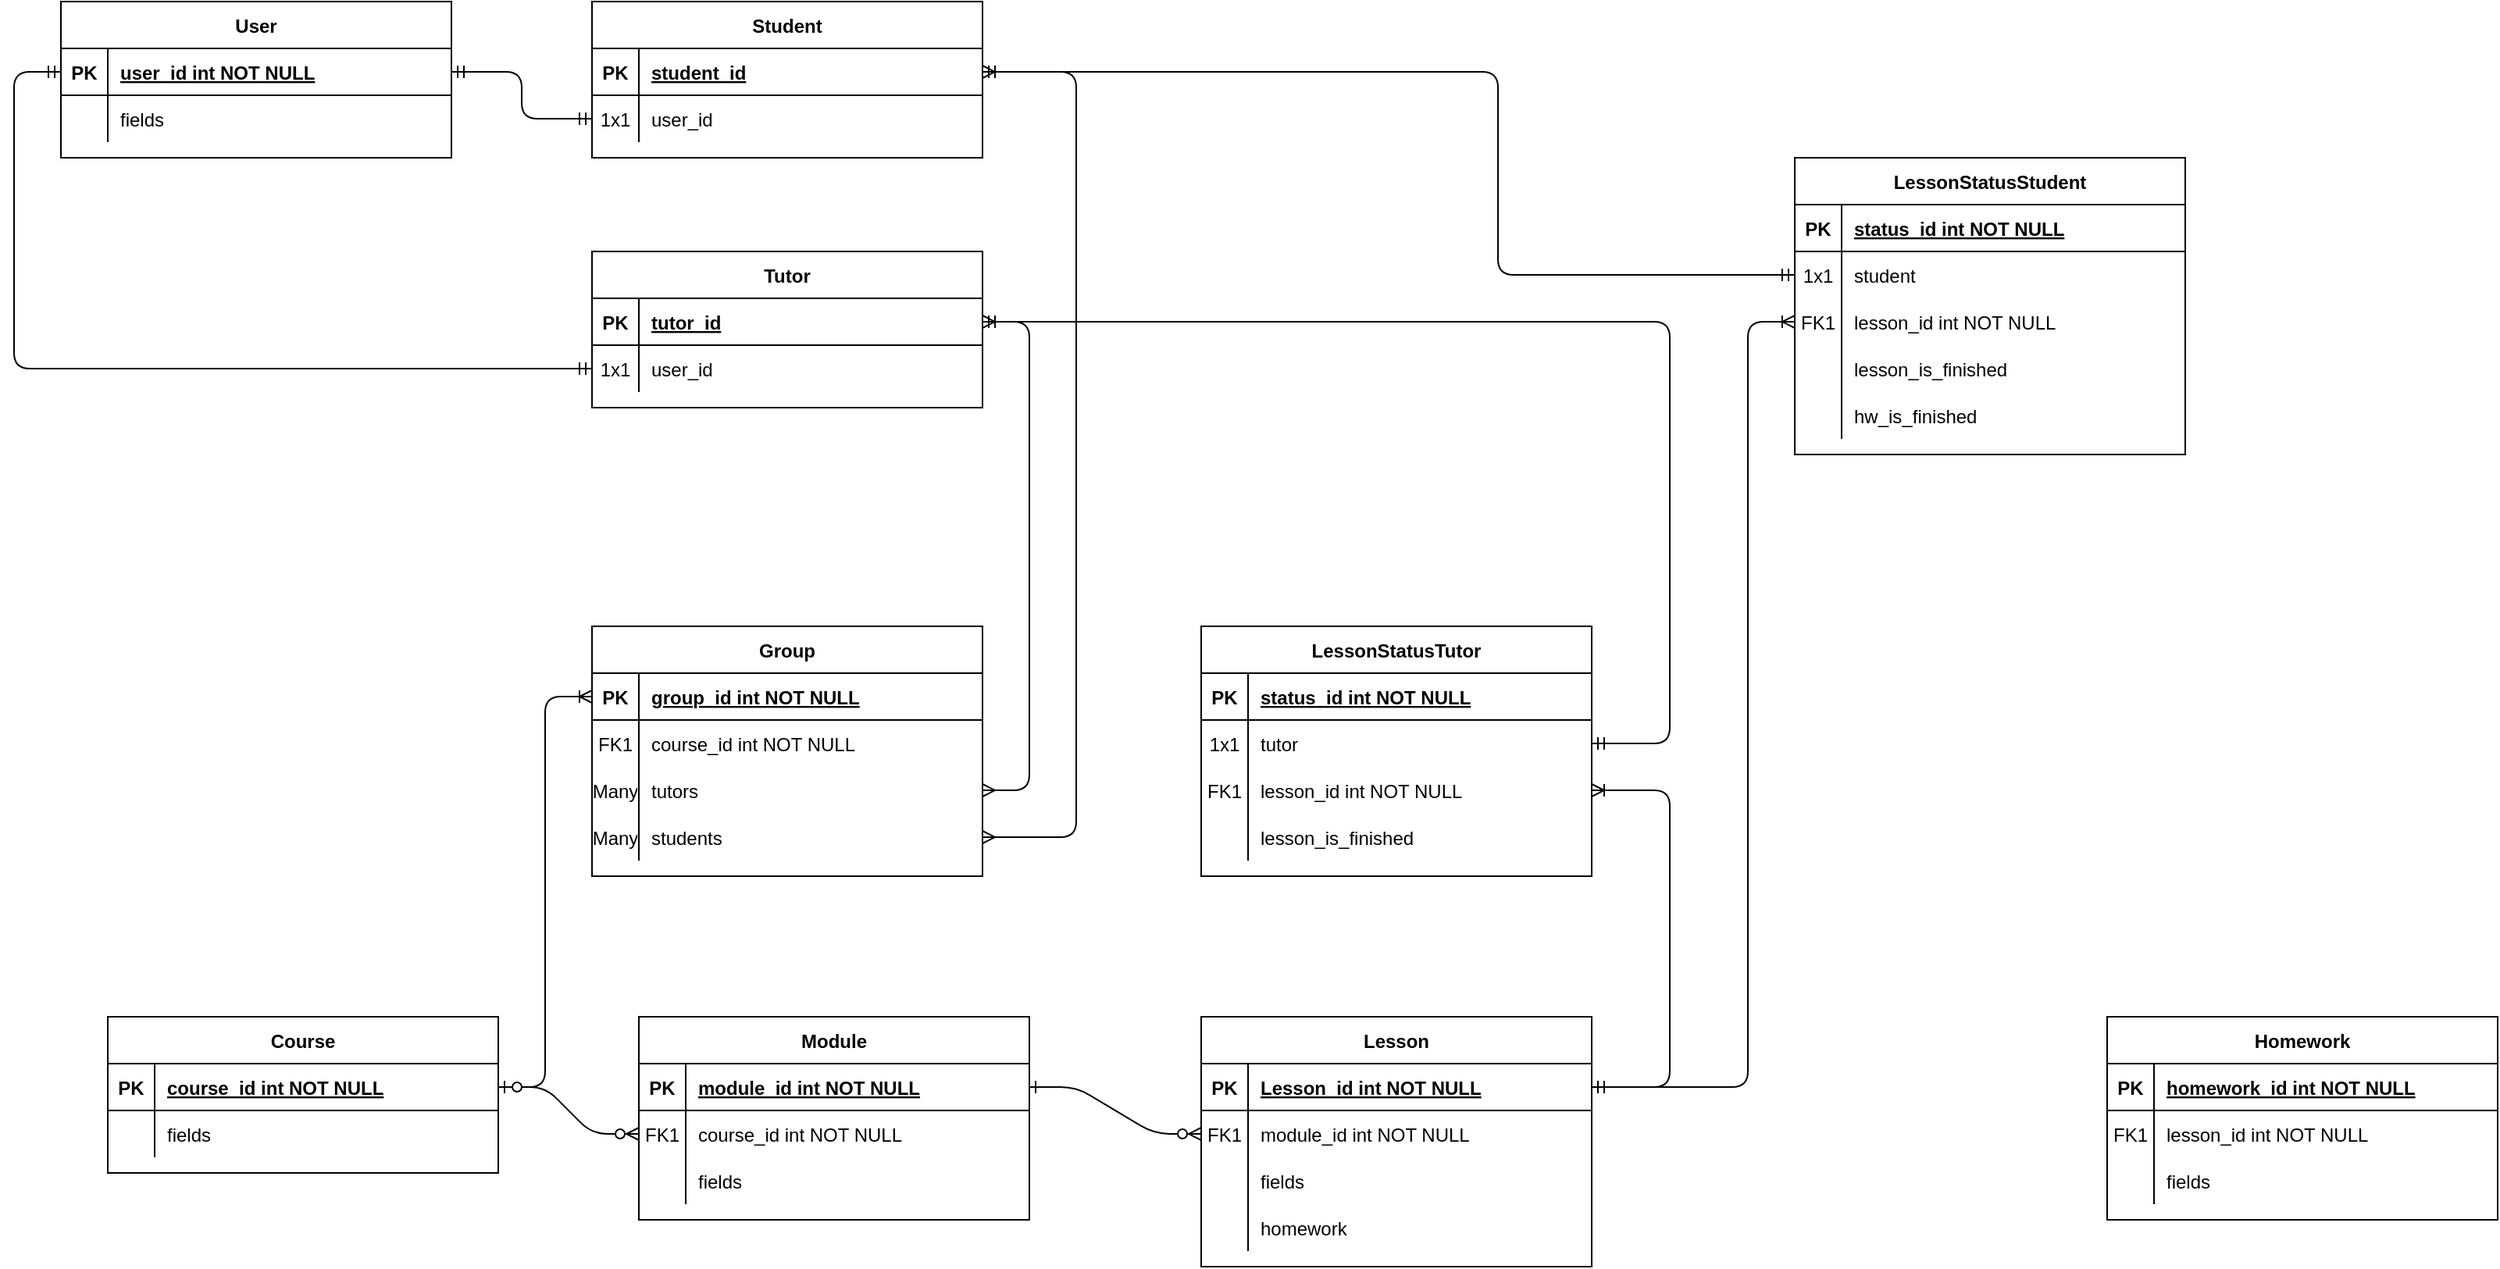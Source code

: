 <mxfile version="14.2.7" type="github">
  <diagram id="R2lEEEUBdFMjLlhIrx00" name="Page-1">
    <mxGraphModel dx="3168" dy="2456" grid="1" gridSize="10" guides="1" tooltips="1" connect="1" arrows="1" fold="1" page="1" pageScale="1" pageWidth="1169" pageHeight="1654" math="0" shadow="0" extFonts="Permanent Marker^https://fonts.googleapis.com/css?family=Permanent+Marker">
      <root>
        <mxCell id="0" />
        <mxCell id="1" parent="0" />
        <mxCell id="C-vyLk0tnHw3VtMMgP7b-1" value="" style="edgeStyle=entityRelationEdgeStyle;endArrow=ERzeroToMany;startArrow=ERone;endFill=1;startFill=0;" parent="1" source="C-vyLk0tnHw3VtMMgP7b-24" target="C-vyLk0tnHw3VtMMgP7b-6" edge="1">
          <mxGeometry width="100" height="100" relative="1" as="geometry">
            <mxPoint x="30" y="720" as="sourcePoint" />
            <mxPoint x="130" y="620" as="targetPoint" />
          </mxGeometry>
        </mxCell>
        <mxCell id="C-vyLk0tnHw3VtMMgP7b-12" value="" style="edgeStyle=entityRelationEdgeStyle;endArrow=ERzeroToMany;startArrow=ERone;endFill=1;startFill=0;" parent="1" source="C-vyLk0tnHw3VtMMgP7b-3" target="C-vyLk0tnHw3VtMMgP7b-17" edge="1">
          <mxGeometry width="100" height="100" relative="1" as="geometry">
            <mxPoint x="90" y="180" as="sourcePoint" />
            <mxPoint x="150" y="205" as="targetPoint" />
          </mxGeometry>
        </mxCell>
        <mxCell id="C-vyLk0tnHw3VtMMgP7b-2" value="Module" style="shape=table;startSize=30;container=1;collapsible=1;childLayout=tableLayout;fixedRows=1;rowLines=0;fontStyle=1;align=center;resizeLast=1;" parent="1" vertex="1">
          <mxGeometry x="-200" y="60" width="250" height="130" as="geometry" />
        </mxCell>
        <mxCell id="C-vyLk0tnHw3VtMMgP7b-3" value="" style="shape=partialRectangle;collapsible=0;dropTarget=0;pointerEvents=0;fillColor=none;points=[[0,0.5],[1,0.5]];portConstraint=eastwest;top=0;left=0;right=0;bottom=1;" parent="C-vyLk0tnHw3VtMMgP7b-2" vertex="1">
          <mxGeometry y="30" width="250" height="30" as="geometry" />
        </mxCell>
        <mxCell id="C-vyLk0tnHw3VtMMgP7b-4" value="PK" style="shape=partialRectangle;overflow=hidden;connectable=0;fillColor=none;top=0;left=0;bottom=0;right=0;fontStyle=1;" parent="C-vyLk0tnHw3VtMMgP7b-3" vertex="1">
          <mxGeometry width="30" height="30" as="geometry" />
        </mxCell>
        <mxCell id="C-vyLk0tnHw3VtMMgP7b-5" value="module_id int NOT NULL " style="shape=partialRectangle;overflow=hidden;connectable=0;fillColor=none;top=0;left=0;bottom=0;right=0;align=left;spacingLeft=6;fontStyle=5;" parent="C-vyLk0tnHw3VtMMgP7b-3" vertex="1">
          <mxGeometry x="30" width="220" height="30" as="geometry" />
        </mxCell>
        <mxCell id="C-vyLk0tnHw3VtMMgP7b-6" value="" style="shape=partialRectangle;collapsible=0;dropTarget=0;pointerEvents=0;fillColor=none;points=[[0,0.5],[1,0.5]];portConstraint=eastwest;top=0;left=0;right=0;bottom=0;" parent="C-vyLk0tnHw3VtMMgP7b-2" vertex="1">
          <mxGeometry y="60" width="250" height="30" as="geometry" />
        </mxCell>
        <mxCell id="C-vyLk0tnHw3VtMMgP7b-7" value="FK1" style="shape=partialRectangle;overflow=hidden;connectable=0;fillColor=none;top=0;left=0;bottom=0;right=0;" parent="C-vyLk0tnHw3VtMMgP7b-6" vertex="1">
          <mxGeometry width="30" height="30" as="geometry" />
        </mxCell>
        <mxCell id="C-vyLk0tnHw3VtMMgP7b-8" value="course_id int NOT NULL" style="shape=partialRectangle;overflow=hidden;connectable=0;fillColor=none;top=0;left=0;bottom=0;right=0;align=left;spacingLeft=6;" parent="C-vyLk0tnHw3VtMMgP7b-6" vertex="1">
          <mxGeometry x="30" width="220" height="30" as="geometry" />
        </mxCell>
        <mxCell id="C-vyLk0tnHw3VtMMgP7b-9" value="" style="shape=partialRectangle;collapsible=0;dropTarget=0;pointerEvents=0;fillColor=none;points=[[0,0.5],[1,0.5]];portConstraint=eastwest;top=0;left=0;right=0;bottom=0;" parent="C-vyLk0tnHw3VtMMgP7b-2" vertex="1">
          <mxGeometry y="90" width="250" height="30" as="geometry" />
        </mxCell>
        <mxCell id="C-vyLk0tnHw3VtMMgP7b-10" value="" style="shape=partialRectangle;overflow=hidden;connectable=0;fillColor=none;top=0;left=0;bottom=0;right=0;" parent="C-vyLk0tnHw3VtMMgP7b-9" vertex="1">
          <mxGeometry width="30" height="30" as="geometry" />
        </mxCell>
        <mxCell id="C-vyLk0tnHw3VtMMgP7b-11" value="fields" style="shape=partialRectangle;overflow=hidden;connectable=0;fillColor=none;top=0;left=0;bottom=0;right=0;align=left;spacingLeft=6;" parent="C-vyLk0tnHw3VtMMgP7b-9" vertex="1">
          <mxGeometry x="30" width="220" height="30" as="geometry" />
        </mxCell>
        <mxCell id="C-vyLk0tnHw3VtMMgP7b-13" value="Lesson" style="shape=table;startSize=30;container=1;collapsible=1;childLayout=tableLayout;fixedRows=1;rowLines=0;fontStyle=1;align=center;resizeLast=1;" parent="1" vertex="1">
          <mxGeometry x="160" y="60" width="250" height="160" as="geometry" />
        </mxCell>
        <mxCell id="C-vyLk0tnHw3VtMMgP7b-14" value="" style="shape=partialRectangle;collapsible=0;dropTarget=0;pointerEvents=0;fillColor=none;points=[[0,0.5],[1,0.5]];portConstraint=eastwest;top=0;left=0;right=0;bottom=1;" parent="C-vyLk0tnHw3VtMMgP7b-13" vertex="1">
          <mxGeometry y="30" width="250" height="30" as="geometry" />
        </mxCell>
        <mxCell id="C-vyLk0tnHw3VtMMgP7b-15" value="PK" style="shape=partialRectangle;overflow=hidden;connectable=0;fillColor=none;top=0;left=0;bottom=0;right=0;fontStyle=1;" parent="C-vyLk0tnHw3VtMMgP7b-14" vertex="1">
          <mxGeometry width="30" height="30" as="geometry" />
        </mxCell>
        <mxCell id="C-vyLk0tnHw3VtMMgP7b-16" value="Lesson_id int NOT NULL " style="shape=partialRectangle;overflow=hidden;connectable=0;fillColor=none;top=0;left=0;bottom=0;right=0;align=left;spacingLeft=6;fontStyle=5;" parent="C-vyLk0tnHw3VtMMgP7b-14" vertex="1">
          <mxGeometry x="30" width="220" height="30" as="geometry" />
        </mxCell>
        <mxCell id="C-vyLk0tnHw3VtMMgP7b-17" value="" style="shape=partialRectangle;collapsible=0;dropTarget=0;pointerEvents=0;fillColor=none;points=[[0,0.5],[1,0.5]];portConstraint=eastwest;top=0;left=0;right=0;bottom=0;" parent="C-vyLk0tnHw3VtMMgP7b-13" vertex="1">
          <mxGeometry y="60" width="250" height="30" as="geometry" />
        </mxCell>
        <mxCell id="C-vyLk0tnHw3VtMMgP7b-18" value="FK1" style="shape=partialRectangle;overflow=hidden;connectable=0;fillColor=none;top=0;left=0;bottom=0;right=0;" parent="C-vyLk0tnHw3VtMMgP7b-17" vertex="1">
          <mxGeometry width="30" height="30" as="geometry" />
        </mxCell>
        <mxCell id="C-vyLk0tnHw3VtMMgP7b-19" value="module_id int NOT NULL" style="shape=partialRectangle;overflow=hidden;connectable=0;fillColor=none;top=0;left=0;bottom=0;right=0;align=left;spacingLeft=6;" parent="C-vyLk0tnHw3VtMMgP7b-17" vertex="1">
          <mxGeometry x="30" width="220" height="30" as="geometry" />
        </mxCell>
        <mxCell id="C-vyLk0tnHw3VtMMgP7b-20" value="" style="shape=partialRectangle;collapsible=0;dropTarget=0;pointerEvents=0;fillColor=none;points=[[0,0.5],[1,0.5]];portConstraint=eastwest;top=0;left=0;right=0;bottom=0;" parent="C-vyLk0tnHw3VtMMgP7b-13" vertex="1">
          <mxGeometry y="90" width="250" height="30" as="geometry" />
        </mxCell>
        <mxCell id="C-vyLk0tnHw3VtMMgP7b-21" value="" style="shape=partialRectangle;overflow=hidden;connectable=0;fillColor=none;top=0;left=0;bottom=0;right=0;" parent="C-vyLk0tnHw3VtMMgP7b-20" vertex="1">
          <mxGeometry width="30" height="30" as="geometry" />
        </mxCell>
        <mxCell id="C-vyLk0tnHw3VtMMgP7b-22" value="fields" style="shape=partialRectangle;overflow=hidden;connectable=0;fillColor=none;top=0;left=0;bottom=0;right=0;align=left;spacingLeft=6;" parent="C-vyLk0tnHw3VtMMgP7b-20" vertex="1">
          <mxGeometry x="30" width="220" height="30" as="geometry" />
        </mxCell>
        <mxCell id="Qfp_VLlOgLNTq34kaFwz-97" value="" style="shape=partialRectangle;collapsible=0;dropTarget=0;pointerEvents=0;fillColor=none;points=[[0,0.5],[1,0.5]];portConstraint=eastwest;top=0;left=0;right=0;bottom=0;" vertex="1" parent="C-vyLk0tnHw3VtMMgP7b-13">
          <mxGeometry y="120" width="250" height="30" as="geometry" />
        </mxCell>
        <mxCell id="Qfp_VLlOgLNTq34kaFwz-98" value="" style="shape=partialRectangle;overflow=hidden;connectable=0;fillColor=none;top=0;left=0;bottom=0;right=0;" vertex="1" parent="Qfp_VLlOgLNTq34kaFwz-97">
          <mxGeometry width="30" height="30" as="geometry" />
        </mxCell>
        <mxCell id="Qfp_VLlOgLNTq34kaFwz-99" value="homework" style="shape=partialRectangle;overflow=hidden;connectable=0;fillColor=none;top=0;left=0;bottom=0;right=0;align=left;spacingLeft=6;" vertex="1" parent="Qfp_VLlOgLNTq34kaFwz-97">
          <mxGeometry x="30" width="220" height="30" as="geometry" />
        </mxCell>
        <mxCell id="C-vyLk0tnHw3VtMMgP7b-23" value="Course" style="shape=table;startSize=30;container=1;collapsible=1;childLayout=tableLayout;fixedRows=1;rowLines=0;fontStyle=1;align=center;resizeLast=1;" parent="1" vertex="1">
          <mxGeometry x="-540" y="60" width="250" height="100" as="geometry" />
        </mxCell>
        <mxCell id="C-vyLk0tnHw3VtMMgP7b-24" value="" style="shape=partialRectangle;collapsible=0;dropTarget=0;pointerEvents=0;fillColor=none;points=[[0,0.5],[1,0.5]];portConstraint=eastwest;top=0;left=0;right=0;bottom=1;" parent="C-vyLk0tnHw3VtMMgP7b-23" vertex="1">
          <mxGeometry y="30" width="250" height="30" as="geometry" />
        </mxCell>
        <mxCell id="C-vyLk0tnHw3VtMMgP7b-25" value="PK" style="shape=partialRectangle;overflow=hidden;connectable=0;fillColor=none;top=0;left=0;bottom=0;right=0;fontStyle=1;" parent="C-vyLk0tnHw3VtMMgP7b-24" vertex="1">
          <mxGeometry width="30" height="30" as="geometry" />
        </mxCell>
        <mxCell id="C-vyLk0tnHw3VtMMgP7b-26" value="course_id int NOT NULL " style="shape=partialRectangle;overflow=hidden;connectable=0;fillColor=none;top=0;left=0;bottom=0;right=0;align=left;spacingLeft=6;fontStyle=5;" parent="C-vyLk0tnHw3VtMMgP7b-24" vertex="1">
          <mxGeometry x="30" width="220" height="30" as="geometry" />
        </mxCell>
        <mxCell id="C-vyLk0tnHw3VtMMgP7b-27" value="" style="shape=partialRectangle;collapsible=0;dropTarget=0;pointerEvents=0;fillColor=none;points=[[0,0.5],[1,0.5]];portConstraint=eastwest;top=0;left=0;right=0;bottom=0;" parent="C-vyLk0tnHw3VtMMgP7b-23" vertex="1">
          <mxGeometry y="60" width="250" height="30" as="geometry" />
        </mxCell>
        <mxCell id="C-vyLk0tnHw3VtMMgP7b-28" value="" style="shape=partialRectangle;overflow=hidden;connectable=0;fillColor=none;top=0;left=0;bottom=0;right=0;" parent="C-vyLk0tnHw3VtMMgP7b-27" vertex="1">
          <mxGeometry width="30" height="30" as="geometry" />
        </mxCell>
        <mxCell id="C-vyLk0tnHw3VtMMgP7b-29" value="fields" style="shape=partialRectangle;overflow=hidden;connectable=0;fillColor=none;top=0;left=0;bottom=0;right=0;align=left;spacingLeft=6;" parent="C-vyLk0tnHw3VtMMgP7b-27" vertex="1">
          <mxGeometry x="30" width="220" height="30" as="geometry" />
        </mxCell>
        <mxCell id="Qfp_VLlOgLNTq34kaFwz-4" value="User" style="shape=table;startSize=30;container=1;collapsible=1;childLayout=tableLayout;fixedRows=1;rowLines=0;fontStyle=1;align=center;resizeLast=1;" vertex="1" parent="1">
          <mxGeometry x="-570" y="-590" width="250" height="100" as="geometry" />
        </mxCell>
        <mxCell id="Qfp_VLlOgLNTq34kaFwz-5" value="" style="shape=partialRectangle;collapsible=0;dropTarget=0;pointerEvents=0;fillColor=none;points=[[0,0.5],[1,0.5]];portConstraint=eastwest;top=0;left=0;right=0;bottom=1;" vertex="1" parent="Qfp_VLlOgLNTq34kaFwz-4">
          <mxGeometry y="30" width="250" height="30" as="geometry" />
        </mxCell>
        <mxCell id="Qfp_VLlOgLNTq34kaFwz-6" value="PK" style="shape=partialRectangle;overflow=hidden;connectable=0;fillColor=none;top=0;left=0;bottom=0;right=0;fontStyle=1;" vertex="1" parent="Qfp_VLlOgLNTq34kaFwz-5">
          <mxGeometry width="30" height="30" as="geometry" />
        </mxCell>
        <mxCell id="Qfp_VLlOgLNTq34kaFwz-7" value="user_id int NOT NULL " style="shape=partialRectangle;overflow=hidden;connectable=0;fillColor=none;top=0;left=0;bottom=0;right=0;align=left;spacingLeft=6;fontStyle=5;" vertex="1" parent="Qfp_VLlOgLNTq34kaFwz-5">
          <mxGeometry x="30" width="220" height="30" as="geometry" />
        </mxCell>
        <mxCell id="Qfp_VLlOgLNTq34kaFwz-8" value="" style="shape=partialRectangle;collapsible=0;dropTarget=0;pointerEvents=0;fillColor=none;points=[[0,0.5],[1,0.5]];portConstraint=eastwest;top=0;left=0;right=0;bottom=0;" vertex="1" parent="Qfp_VLlOgLNTq34kaFwz-4">
          <mxGeometry y="60" width="250" height="30" as="geometry" />
        </mxCell>
        <mxCell id="Qfp_VLlOgLNTq34kaFwz-9" value="" style="shape=partialRectangle;overflow=hidden;connectable=0;fillColor=none;top=0;left=0;bottom=0;right=0;" vertex="1" parent="Qfp_VLlOgLNTq34kaFwz-8">
          <mxGeometry width="30" height="30" as="geometry" />
        </mxCell>
        <mxCell id="Qfp_VLlOgLNTq34kaFwz-10" value="fields" style="shape=partialRectangle;overflow=hidden;connectable=0;fillColor=none;top=0;left=0;bottom=0;right=0;align=left;spacingLeft=6;" vertex="1" parent="Qfp_VLlOgLNTq34kaFwz-8">
          <mxGeometry x="30" width="220" height="30" as="geometry" />
        </mxCell>
        <mxCell id="Qfp_VLlOgLNTq34kaFwz-14" value="Student" style="shape=table;startSize=30;container=1;collapsible=1;childLayout=tableLayout;fixedRows=1;rowLines=0;fontStyle=1;align=center;resizeLast=1;" vertex="1" parent="1">
          <mxGeometry x="-230" y="-590" width="250" height="100" as="geometry" />
        </mxCell>
        <mxCell id="Qfp_VLlOgLNTq34kaFwz-15" value="" style="shape=partialRectangle;collapsible=0;dropTarget=0;pointerEvents=0;fillColor=none;top=0;left=0;bottom=1;right=0;points=[[0,0.5],[1,0.5]];portConstraint=eastwest;" vertex="1" parent="Qfp_VLlOgLNTq34kaFwz-14">
          <mxGeometry y="30" width="250" height="30" as="geometry" />
        </mxCell>
        <mxCell id="Qfp_VLlOgLNTq34kaFwz-16" value="PK" style="shape=partialRectangle;connectable=0;fillColor=none;top=0;left=0;bottom=0;right=0;fontStyle=1;overflow=hidden;" vertex="1" parent="Qfp_VLlOgLNTq34kaFwz-15">
          <mxGeometry width="30" height="30" as="geometry" />
        </mxCell>
        <mxCell id="Qfp_VLlOgLNTq34kaFwz-17" value="student_id" style="shape=partialRectangle;connectable=0;fillColor=none;top=0;left=0;bottom=0;right=0;align=left;spacingLeft=6;fontStyle=5;overflow=hidden;" vertex="1" parent="Qfp_VLlOgLNTq34kaFwz-15">
          <mxGeometry x="30" width="220" height="30" as="geometry" />
        </mxCell>
        <mxCell id="Qfp_VLlOgLNTq34kaFwz-18" value="" style="shape=partialRectangle;collapsible=0;dropTarget=0;pointerEvents=0;fillColor=none;top=0;left=0;bottom=0;right=0;points=[[0,0.5],[1,0.5]];portConstraint=eastwest;" vertex="1" parent="Qfp_VLlOgLNTq34kaFwz-14">
          <mxGeometry y="60" width="250" height="30" as="geometry" />
        </mxCell>
        <mxCell id="Qfp_VLlOgLNTq34kaFwz-19" value="1x1" style="shape=partialRectangle;connectable=0;fillColor=none;top=0;left=0;bottom=0;right=0;editable=1;overflow=hidden;" vertex="1" parent="Qfp_VLlOgLNTq34kaFwz-18">
          <mxGeometry width="30" height="30" as="geometry" />
        </mxCell>
        <mxCell id="Qfp_VLlOgLNTq34kaFwz-20" value="user_id" style="shape=partialRectangle;connectable=0;fillColor=none;top=0;left=0;bottom=0;right=0;align=left;spacingLeft=6;overflow=hidden;" vertex="1" parent="Qfp_VLlOgLNTq34kaFwz-18">
          <mxGeometry x="30" width="220" height="30" as="geometry" />
        </mxCell>
        <mxCell id="Qfp_VLlOgLNTq34kaFwz-28" value="" style="edgeStyle=orthogonalEdgeStyle;fontSize=12;html=1;endArrow=ERmandOne;startArrow=ERmandOne;exitX=1;exitY=0.5;exitDx=0;exitDy=0;" edge="1" parent="1" source="Qfp_VLlOgLNTq34kaFwz-5" target="Qfp_VLlOgLNTq34kaFwz-18">
          <mxGeometry width="100" height="100" relative="1" as="geometry">
            <mxPoint x="30" y="-410" as="sourcePoint" />
            <mxPoint x="130" y="-510" as="targetPoint" />
          </mxGeometry>
        </mxCell>
        <mxCell id="Qfp_VLlOgLNTq34kaFwz-29" value="Tutor" style="shape=table;startSize=30;container=1;collapsible=1;childLayout=tableLayout;fixedRows=1;rowLines=0;fontStyle=1;align=center;resizeLast=1;" vertex="1" parent="1">
          <mxGeometry x="-230" y="-430" width="250" height="100" as="geometry" />
        </mxCell>
        <mxCell id="Qfp_VLlOgLNTq34kaFwz-30" value="" style="shape=partialRectangle;collapsible=0;dropTarget=0;pointerEvents=0;fillColor=none;top=0;left=0;bottom=1;right=0;points=[[0,0.5],[1,0.5]];portConstraint=eastwest;" vertex="1" parent="Qfp_VLlOgLNTq34kaFwz-29">
          <mxGeometry y="30" width="250" height="30" as="geometry" />
        </mxCell>
        <mxCell id="Qfp_VLlOgLNTq34kaFwz-31" value="PK" style="shape=partialRectangle;connectable=0;fillColor=none;top=0;left=0;bottom=0;right=0;fontStyle=1;overflow=hidden;" vertex="1" parent="Qfp_VLlOgLNTq34kaFwz-30">
          <mxGeometry width="30" height="30" as="geometry" />
        </mxCell>
        <mxCell id="Qfp_VLlOgLNTq34kaFwz-32" value="tutor_id" style="shape=partialRectangle;connectable=0;fillColor=none;top=0;left=0;bottom=0;right=0;align=left;spacingLeft=6;fontStyle=5;overflow=hidden;" vertex="1" parent="Qfp_VLlOgLNTq34kaFwz-30">
          <mxGeometry x="30" width="220" height="30" as="geometry" />
        </mxCell>
        <mxCell id="Qfp_VLlOgLNTq34kaFwz-33" value="" style="shape=partialRectangle;collapsible=0;dropTarget=0;pointerEvents=0;fillColor=none;top=0;left=0;bottom=0;right=0;points=[[0,0.5],[1,0.5]];portConstraint=eastwest;" vertex="1" parent="Qfp_VLlOgLNTq34kaFwz-29">
          <mxGeometry y="60" width="250" height="30" as="geometry" />
        </mxCell>
        <mxCell id="Qfp_VLlOgLNTq34kaFwz-34" value="1x1" style="shape=partialRectangle;connectable=0;fillColor=none;top=0;left=0;bottom=0;right=0;editable=1;overflow=hidden;" vertex="1" parent="Qfp_VLlOgLNTq34kaFwz-33">
          <mxGeometry width="30" height="30" as="geometry" />
        </mxCell>
        <mxCell id="Qfp_VLlOgLNTq34kaFwz-35" value="user_id" style="shape=partialRectangle;connectable=0;fillColor=none;top=0;left=0;bottom=0;right=0;align=left;spacingLeft=6;overflow=hidden;" vertex="1" parent="Qfp_VLlOgLNTq34kaFwz-33">
          <mxGeometry x="30" width="220" height="30" as="geometry" />
        </mxCell>
        <mxCell id="Qfp_VLlOgLNTq34kaFwz-36" value="" style="edgeStyle=orthogonalEdgeStyle;fontSize=12;html=1;endArrow=ERmandOne;startArrow=ERmandOne;entryX=0;entryY=0.5;entryDx=0;entryDy=0;" edge="1" parent="1" target="Qfp_VLlOgLNTq34kaFwz-33">
          <mxGeometry width="100" height="100" relative="1" as="geometry">
            <mxPoint x="-570" y="-545" as="sourcePoint" />
            <mxPoint x="130" y="-510" as="targetPoint" />
            <Array as="points">
              <mxPoint x="-600" y="-545" />
              <mxPoint x="-600" y="-355" />
            </Array>
          </mxGeometry>
        </mxCell>
        <mxCell id="Qfp_VLlOgLNTq34kaFwz-37" value="Group" style="shape=table;startSize=30;container=1;collapsible=1;childLayout=tableLayout;fixedRows=1;rowLines=0;fontStyle=1;align=center;resizeLast=1;" vertex="1" parent="1">
          <mxGeometry x="-230" y="-190" width="250" height="160" as="geometry" />
        </mxCell>
        <mxCell id="Qfp_VLlOgLNTq34kaFwz-38" value="" style="shape=partialRectangle;collapsible=0;dropTarget=0;pointerEvents=0;fillColor=none;points=[[0,0.5],[1,0.5]];portConstraint=eastwest;top=0;left=0;right=0;bottom=1;" vertex="1" parent="Qfp_VLlOgLNTq34kaFwz-37">
          <mxGeometry y="30" width="250" height="30" as="geometry" />
        </mxCell>
        <mxCell id="Qfp_VLlOgLNTq34kaFwz-39" value="PK" style="shape=partialRectangle;overflow=hidden;connectable=0;fillColor=none;top=0;left=0;bottom=0;right=0;fontStyle=1;" vertex="1" parent="Qfp_VLlOgLNTq34kaFwz-38">
          <mxGeometry width="30" height="30" as="geometry" />
        </mxCell>
        <mxCell id="Qfp_VLlOgLNTq34kaFwz-40" value="group_id int NOT NULL " style="shape=partialRectangle;overflow=hidden;connectable=0;fillColor=none;top=0;left=0;bottom=0;right=0;align=left;spacingLeft=6;fontStyle=5;" vertex="1" parent="Qfp_VLlOgLNTq34kaFwz-38">
          <mxGeometry x="30" width="220" height="30" as="geometry" />
        </mxCell>
        <mxCell id="Qfp_VLlOgLNTq34kaFwz-41" value="" style="shape=partialRectangle;collapsible=0;dropTarget=0;pointerEvents=0;fillColor=none;points=[[0,0.5],[1,0.5]];portConstraint=eastwest;top=0;left=0;right=0;bottom=0;" vertex="1" parent="Qfp_VLlOgLNTq34kaFwz-37">
          <mxGeometry y="60" width="250" height="30" as="geometry" />
        </mxCell>
        <mxCell id="Qfp_VLlOgLNTq34kaFwz-42" value="FK1" style="shape=partialRectangle;overflow=hidden;connectable=0;fillColor=none;top=0;left=0;bottom=0;right=0;" vertex="1" parent="Qfp_VLlOgLNTq34kaFwz-41">
          <mxGeometry width="30" height="30" as="geometry" />
        </mxCell>
        <mxCell id="Qfp_VLlOgLNTq34kaFwz-43" value="course_id int NOT NULL" style="shape=partialRectangle;overflow=hidden;connectable=0;fillColor=none;top=0;left=0;bottom=0;right=0;align=left;spacingLeft=6;" vertex="1" parent="Qfp_VLlOgLNTq34kaFwz-41">
          <mxGeometry x="30" width="220" height="30" as="geometry" />
        </mxCell>
        <mxCell id="Qfp_VLlOgLNTq34kaFwz-44" value="" style="shape=partialRectangle;collapsible=0;dropTarget=0;pointerEvents=0;fillColor=none;points=[[0,0.5],[1,0.5]];portConstraint=eastwest;top=0;left=0;right=0;bottom=0;" vertex="1" parent="Qfp_VLlOgLNTq34kaFwz-37">
          <mxGeometry y="90" width="250" height="30" as="geometry" />
        </mxCell>
        <mxCell id="Qfp_VLlOgLNTq34kaFwz-45" value="Many" style="shape=partialRectangle;overflow=hidden;connectable=0;fillColor=none;top=0;left=0;bottom=0;right=0;" vertex="1" parent="Qfp_VLlOgLNTq34kaFwz-44">
          <mxGeometry width="30" height="30" as="geometry" />
        </mxCell>
        <mxCell id="Qfp_VLlOgLNTq34kaFwz-46" value="tutors" style="shape=partialRectangle;overflow=hidden;connectable=0;fillColor=none;top=0;left=0;bottom=0;right=0;align=left;spacingLeft=6;" vertex="1" parent="Qfp_VLlOgLNTq34kaFwz-44">
          <mxGeometry x="30" width="220" height="30" as="geometry" />
        </mxCell>
        <mxCell id="Qfp_VLlOgLNTq34kaFwz-47" value="" style="shape=partialRectangle;collapsible=0;dropTarget=0;pointerEvents=0;fillColor=none;points=[[0,0.5],[1,0.5]];portConstraint=eastwest;top=0;left=0;right=0;bottom=0;" vertex="1" parent="Qfp_VLlOgLNTq34kaFwz-37">
          <mxGeometry y="120" width="250" height="30" as="geometry" />
        </mxCell>
        <mxCell id="Qfp_VLlOgLNTq34kaFwz-48" value="Many" style="shape=partialRectangle;overflow=hidden;connectable=0;fillColor=none;top=0;left=0;bottom=0;right=0;" vertex="1" parent="Qfp_VLlOgLNTq34kaFwz-47">
          <mxGeometry width="30" height="30" as="geometry" />
        </mxCell>
        <mxCell id="Qfp_VLlOgLNTq34kaFwz-49" value="students" style="shape=partialRectangle;overflow=hidden;connectable=0;fillColor=none;top=0;left=0;bottom=0;right=0;align=left;spacingLeft=6;" vertex="1" parent="Qfp_VLlOgLNTq34kaFwz-47">
          <mxGeometry x="30" width="220" height="30" as="geometry" />
        </mxCell>
        <mxCell id="Qfp_VLlOgLNTq34kaFwz-50" value="" style="edgeStyle=entityRelationEdgeStyle;fontSize=12;html=1;endArrow=ERoneToMany;startArrow=ERzeroToOne;entryX=0;entryY=0.5;entryDx=0;entryDy=0;exitX=1;exitY=0.5;exitDx=0;exitDy=0;" edge="1" parent="1" source="C-vyLk0tnHw3VtMMgP7b-24" target="Qfp_VLlOgLNTq34kaFwz-38">
          <mxGeometry width="100" height="100" relative="1" as="geometry">
            <mxPoint x="600" y="30" as="sourcePoint" />
            <mxPoint x="470" y="260" as="targetPoint" />
          </mxGeometry>
        </mxCell>
        <mxCell id="Qfp_VLlOgLNTq34kaFwz-51" value="" style="edgeStyle=orthogonalEdgeStyle;fontSize=12;html=1;endArrow=ERmany;startArrow=ERmany;exitX=1;exitY=0.5;exitDx=0;exitDy=0;jumpSize=6;sourcePerimeterSpacing=0;rounded=1;" edge="1" parent="1" source="Qfp_VLlOgLNTq34kaFwz-47">
          <mxGeometry width="100" height="100" relative="1" as="geometry">
            <mxPoint x="-30" y="-260" as="sourcePoint" />
            <mxPoint x="20" y="-545" as="targetPoint" />
            <Array as="points">
              <mxPoint x="80" y="-55" />
              <mxPoint x="80" y="-545" />
            </Array>
          </mxGeometry>
        </mxCell>
        <mxCell id="Qfp_VLlOgLNTq34kaFwz-52" value="" style="edgeStyle=entityRelationEdgeStyle;fontSize=12;html=1;endArrow=ERmany;startArrow=ERmany;exitX=1;exitY=0.5;exitDx=0;exitDy=0;entryX=1;entryY=0.5;entryDx=0;entryDy=0;" edge="1" parent="1" source="Qfp_VLlOgLNTq34kaFwz-44" target="Qfp_VLlOgLNTq34kaFwz-30">
          <mxGeometry width="100" height="100" relative="1" as="geometry">
            <mxPoint x="30" y="-75" as="sourcePoint" />
            <mxPoint x="30" y="-535" as="targetPoint" />
          </mxGeometry>
        </mxCell>
        <mxCell id="Qfp_VLlOgLNTq34kaFwz-53" value="Homework" style="shape=table;startSize=30;container=1;collapsible=1;childLayout=tableLayout;fixedRows=1;rowLines=0;fontStyle=1;align=center;resizeLast=1;" vertex="1" parent="1">
          <mxGeometry x="740" y="60" width="250" height="130" as="geometry" />
        </mxCell>
        <mxCell id="Qfp_VLlOgLNTq34kaFwz-54" value="" style="shape=partialRectangle;collapsible=0;dropTarget=0;pointerEvents=0;fillColor=none;points=[[0,0.5],[1,0.5]];portConstraint=eastwest;top=0;left=0;right=0;bottom=1;" vertex="1" parent="Qfp_VLlOgLNTq34kaFwz-53">
          <mxGeometry y="30" width="250" height="30" as="geometry" />
        </mxCell>
        <mxCell id="Qfp_VLlOgLNTq34kaFwz-55" value="PK" style="shape=partialRectangle;overflow=hidden;connectable=0;fillColor=none;top=0;left=0;bottom=0;right=0;fontStyle=1;" vertex="1" parent="Qfp_VLlOgLNTq34kaFwz-54">
          <mxGeometry width="30" height="30" as="geometry" />
        </mxCell>
        <mxCell id="Qfp_VLlOgLNTq34kaFwz-56" value="homework_id int NOT NULL " style="shape=partialRectangle;overflow=hidden;connectable=0;fillColor=none;top=0;left=0;bottom=0;right=0;align=left;spacingLeft=6;fontStyle=5;" vertex="1" parent="Qfp_VLlOgLNTq34kaFwz-54">
          <mxGeometry x="30" width="220" height="30" as="geometry" />
        </mxCell>
        <mxCell id="Qfp_VLlOgLNTq34kaFwz-57" value="" style="shape=partialRectangle;collapsible=0;dropTarget=0;pointerEvents=0;fillColor=none;points=[[0,0.5],[1,0.5]];portConstraint=eastwest;top=0;left=0;right=0;bottom=0;" vertex="1" parent="Qfp_VLlOgLNTq34kaFwz-53">
          <mxGeometry y="60" width="250" height="30" as="geometry" />
        </mxCell>
        <mxCell id="Qfp_VLlOgLNTq34kaFwz-58" value="FK1" style="shape=partialRectangle;overflow=hidden;connectable=0;fillColor=none;top=0;left=0;bottom=0;right=0;" vertex="1" parent="Qfp_VLlOgLNTq34kaFwz-57">
          <mxGeometry width="30" height="30" as="geometry" />
        </mxCell>
        <mxCell id="Qfp_VLlOgLNTq34kaFwz-59" value="lesson_id int NOT NULL" style="shape=partialRectangle;overflow=hidden;connectable=0;fillColor=none;top=0;left=0;bottom=0;right=0;align=left;spacingLeft=6;" vertex="1" parent="Qfp_VLlOgLNTq34kaFwz-57">
          <mxGeometry x="30" width="220" height="30" as="geometry" />
        </mxCell>
        <mxCell id="Qfp_VLlOgLNTq34kaFwz-60" value="" style="shape=partialRectangle;collapsible=0;dropTarget=0;pointerEvents=0;fillColor=none;points=[[0,0.5],[1,0.5]];portConstraint=eastwest;top=0;left=0;right=0;bottom=0;" vertex="1" parent="Qfp_VLlOgLNTq34kaFwz-53">
          <mxGeometry y="90" width="250" height="30" as="geometry" />
        </mxCell>
        <mxCell id="Qfp_VLlOgLNTq34kaFwz-61" value="" style="shape=partialRectangle;overflow=hidden;connectable=0;fillColor=none;top=0;left=0;bottom=0;right=0;" vertex="1" parent="Qfp_VLlOgLNTq34kaFwz-60">
          <mxGeometry width="30" height="30" as="geometry" />
        </mxCell>
        <mxCell id="Qfp_VLlOgLNTq34kaFwz-62" value="fields" style="shape=partialRectangle;overflow=hidden;connectable=0;fillColor=none;top=0;left=0;bottom=0;right=0;align=left;spacingLeft=6;" vertex="1" parent="Qfp_VLlOgLNTq34kaFwz-60">
          <mxGeometry x="30" width="220" height="30" as="geometry" />
        </mxCell>
        <mxCell id="Qfp_VLlOgLNTq34kaFwz-64" value="LessonStatusTutor" style="shape=table;startSize=30;container=1;collapsible=1;childLayout=tableLayout;fixedRows=1;rowLines=0;fontStyle=1;align=center;resizeLast=1;" vertex="1" parent="1">
          <mxGeometry x="160" y="-190" width="250" height="160" as="geometry" />
        </mxCell>
        <mxCell id="Qfp_VLlOgLNTq34kaFwz-65" value="" style="shape=partialRectangle;collapsible=0;dropTarget=0;pointerEvents=0;fillColor=none;points=[[0,0.5],[1,0.5]];portConstraint=eastwest;top=0;left=0;right=0;bottom=1;" vertex="1" parent="Qfp_VLlOgLNTq34kaFwz-64">
          <mxGeometry y="30" width="250" height="30" as="geometry" />
        </mxCell>
        <mxCell id="Qfp_VLlOgLNTq34kaFwz-66" value="PK" style="shape=partialRectangle;overflow=hidden;connectable=0;fillColor=none;top=0;left=0;bottom=0;right=0;fontStyle=1;" vertex="1" parent="Qfp_VLlOgLNTq34kaFwz-65">
          <mxGeometry width="30" height="30" as="geometry" />
        </mxCell>
        <mxCell id="Qfp_VLlOgLNTq34kaFwz-67" value="status_id int NOT NULL " style="shape=partialRectangle;overflow=hidden;connectable=0;fillColor=none;top=0;left=0;bottom=0;right=0;align=left;spacingLeft=6;fontStyle=5;" vertex="1" parent="Qfp_VLlOgLNTq34kaFwz-65">
          <mxGeometry x="30" width="220" height="30" as="geometry" />
        </mxCell>
        <mxCell id="Qfp_VLlOgLNTq34kaFwz-71" value="" style="shape=partialRectangle;collapsible=0;dropTarget=0;pointerEvents=0;fillColor=none;points=[[0,0.5],[1,0.5]];portConstraint=eastwest;top=0;left=0;right=0;bottom=0;" vertex="1" parent="Qfp_VLlOgLNTq34kaFwz-64">
          <mxGeometry y="60" width="250" height="30" as="geometry" />
        </mxCell>
        <mxCell id="Qfp_VLlOgLNTq34kaFwz-72" value="1x1" style="shape=partialRectangle;overflow=hidden;connectable=0;fillColor=none;top=0;left=0;bottom=0;right=0;" vertex="1" parent="Qfp_VLlOgLNTq34kaFwz-71">
          <mxGeometry width="30" height="30" as="geometry" />
        </mxCell>
        <mxCell id="Qfp_VLlOgLNTq34kaFwz-73" value="tutor" style="shape=partialRectangle;overflow=hidden;connectable=0;fillColor=none;top=0;left=0;bottom=0;right=0;align=left;spacingLeft=6;" vertex="1" parent="Qfp_VLlOgLNTq34kaFwz-71">
          <mxGeometry x="30" width="220" height="30" as="geometry" />
        </mxCell>
        <mxCell id="Qfp_VLlOgLNTq34kaFwz-68" value="" style="shape=partialRectangle;collapsible=0;dropTarget=0;pointerEvents=0;fillColor=none;points=[[0,0.5],[1,0.5]];portConstraint=eastwest;top=0;left=0;right=0;bottom=0;" vertex="1" parent="Qfp_VLlOgLNTq34kaFwz-64">
          <mxGeometry y="90" width="250" height="30" as="geometry" />
        </mxCell>
        <mxCell id="Qfp_VLlOgLNTq34kaFwz-69" value="FK1" style="shape=partialRectangle;overflow=hidden;connectable=0;fillColor=none;top=0;left=0;bottom=0;right=0;" vertex="1" parent="Qfp_VLlOgLNTq34kaFwz-68">
          <mxGeometry width="30" height="30" as="geometry" />
        </mxCell>
        <mxCell id="Qfp_VLlOgLNTq34kaFwz-70" value="lesson_id int NOT NULL" style="shape=partialRectangle;overflow=hidden;connectable=0;fillColor=none;top=0;left=0;bottom=0;right=0;align=left;spacingLeft=6;" vertex="1" parent="Qfp_VLlOgLNTq34kaFwz-68">
          <mxGeometry x="30" width="220" height="30" as="geometry" />
        </mxCell>
        <mxCell id="Qfp_VLlOgLNTq34kaFwz-74" value="" style="shape=partialRectangle;collapsible=0;dropTarget=0;pointerEvents=0;fillColor=none;points=[[0,0.5],[1,0.5]];portConstraint=eastwest;top=0;left=0;right=0;bottom=0;" vertex="1" parent="Qfp_VLlOgLNTq34kaFwz-64">
          <mxGeometry y="120" width="250" height="30" as="geometry" />
        </mxCell>
        <mxCell id="Qfp_VLlOgLNTq34kaFwz-75" value="" style="shape=partialRectangle;overflow=hidden;connectable=0;fillColor=none;top=0;left=0;bottom=0;right=0;" vertex="1" parent="Qfp_VLlOgLNTq34kaFwz-74">
          <mxGeometry width="30" height="30" as="geometry" />
        </mxCell>
        <mxCell id="Qfp_VLlOgLNTq34kaFwz-76" value="lesson_is_finished" style="shape=partialRectangle;overflow=hidden;connectable=0;fillColor=none;top=0;left=0;bottom=0;right=0;align=left;spacingLeft=6;" vertex="1" parent="Qfp_VLlOgLNTq34kaFwz-74">
          <mxGeometry x="30" width="220" height="30" as="geometry" />
        </mxCell>
        <mxCell id="Qfp_VLlOgLNTq34kaFwz-77" value="LessonStatusStudent" style="shape=table;startSize=30;container=1;collapsible=1;childLayout=tableLayout;fixedRows=1;rowLines=0;fontStyle=1;align=center;resizeLast=1;" vertex="1" parent="1">
          <mxGeometry x="540" y="-490" width="250" height="190" as="geometry" />
        </mxCell>
        <mxCell id="Qfp_VLlOgLNTq34kaFwz-78" value="" style="shape=partialRectangle;collapsible=0;dropTarget=0;pointerEvents=0;fillColor=none;points=[[0,0.5],[1,0.5]];portConstraint=eastwest;top=0;left=0;right=0;bottom=1;" vertex="1" parent="Qfp_VLlOgLNTq34kaFwz-77">
          <mxGeometry y="30" width="250" height="30" as="geometry" />
        </mxCell>
        <mxCell id="Qfp_VLlOgLNTq34kaFwz-79" value="PK" style="shape=partialRectangle;overflow=hidden;connectable=0;fillColor=none;top=0;left=0;bottom=0;right=0;fontStyle=1;" vertex="1" parent="Qfp_VLlOgLNTq34kaFwz-78">
          <mxGeometry width="30" height="30" as="geometry" />
        </mxCell>
        <mxCell id="Qfp_VLlOgLNTq34kaFwz-80" value="status_id int NOT NULL " style="shape=partialRectangle;overflow=hidden;connectable=0;fillColor=none;top=0;left=0;bottom=0;right=0;align=left;spacingLeft=6;fontStyle=5;" vertex="1" parent="Qfp_VLlOgLNTq34kaFwz-78">
          <mxGeometry x="30" width="220" height="30" as="geometry" />
        </mxCell>
        <mxCell id="Qfp_VLlOgLNTq34kaFwz-84" value="" style="shape=partialRectangle;collapsible=0;dropTarget=0;pointerEvents=0;fillColor=none;points=[[0,0.5],[1,0.5]];portConstraint=eastwest;top=0;left=0;right=0;bottom=0;" vertex="1" parent="Qfp_VLlOgLNTq34kaFwz-77">
          <mxGeometry y="60" width="250" height="30" as="geometry" />
        </mxCell>
        <mxCell id="Qfp_VLlOgLNTq34kaFwz-85" value="1x1" style="shape=partialRectangle;overflow=hidden;connectable=0;fillColor=none;top=0;left=0;bottom=0;right=0;" vertex="1" parent="Qfp_VLlOgLNTq34kaFwz-84">
          <mxGeometry width="30" height="30" as="geometry" />
        </mxCell>
        <mxCell id="Qfp_VLlOgLNTq34kaFwz-86" value="student" style="shape=partialRectangle;overflow=hidden;connectable=0;fillColor=none;top=0;left=0;bottom=0;right=0;align=left;spacingLeft=6;" vertex="1" parent="Qfp_VLlOgLNTq34kaFwz-84">
          <mxGeometry x="30" width="220" height="30" as="geometry" />
        </mxCell>
        <mxCell id="Qfp_VLlOgLNTq34kaFwz-81" value="" style="shape=partialRectangle;collapsible=0;dropTarget=0;pointerEvents=0;fillColor=none;points=[[0,0.5],[1,0.5]];portConstraint=eastwest;top=0;left=0;right=0;bottom=0;" vertex="1" parent="Qfp_VLlOgLNTq34kaFwz-77">
          <mxGeometry y="90" width="250" height="30" as="geometry" />
        </mxCell>
        <mxCell id="Qfp_VLlOgLNTq34kaFwz-82" value="FK1" style="shape=partialRectangle;overflow=hidden;connectable=0;fillColor=none;top=0;left=0;bottom=0;right=0;" vertex="1" parent="Qfp_VLlOgLNTq34kaFwz-81">
          <mxGeometry width="30" height="30" as="geometry" />
        </mxCell>
        <mxCell id="Qfp_VLlOgLNTq34kaFwz-83" value="lesson_id int NOT NULL" style="shape=partialRectangle;overflow=hidden;connectable=0;fillColor=none;top=0;left=0;bottom=0;right=0;align=left;spacingLeft=6;" vertex="1" parent="Qfp_VLlOgLNTq34kaFwz-81">
          <mxGeometry x="30" width="220" height="30" as="geometry" />
        </mxCell>
        <mxCell id="Qfp_VLlOgLNTq34kaFwz-90" value="" style="shape=partialRectangle;collapsible=0;dropTarget=0;pointerEvents=0;fillColor=none;points=[[0,0.5],[1,0.5]];portConstraint=eastwest;top=0;left=0;right=0;bottom=0;" vertex="1" parent="Qfp_VLlOgLNTq34kaFwz-77">
          <mxGeometry y="120" width="250" height="30" as="geometry" />
        </mxCell>
        <mxCell id="Qfp_VLlOgLNTq34kaFwz-91" value="" style="shape=partialRectangle;overflow=hidden;connectable=0;fillColor=none;top=0;left=0;bottom=0;right=0;" vertex="1" parent="Qfp_VLlOgLNTq34kaFwz-90">
          <mxGeometry width="30" height="30" as="geometry" />
        </mxCell>
        <mxCell id="Qfp_VLlOgLNTq34kaFwz-92" value="lesson_is_finished" style="shape=partialRectangle;overflow=hidden;connectable=0;fillColor=none;top=0;left=0;bottom=0;right=0;align=left;spacingLeft=6;" vertex="1" parent="Qfp_VLlOgLNTq34kaFwz-90">
          <mxGeometry x="30" width="220" height="30" as="geometry" />
        </mxCell>
        <mxCell id="Qfp_VLlOgLNTq34kaFwz-87" value="" style="shape=partialRectangle;collapsible=0;dropTarget=0;pointerEvents=0;fillColor=none;points=[[0,0.5],[1,0.5]];portConstraint=eastwest;top=0;left=0;right=0;bottom=0;" vertex="1" parent="Qfp_VLlOgLNTq34kaFwz-77">
          <mxGeometry y="150" width="250" height="30" as="geometry" />
        </mxCell>
        <mxCell id="Qfp_VLlOgLNTq34kaFwz-88" value="" style="shape=partialRectangle;overflow=hidden;connectable=0;fillColor=none;top=0;left=0;bottom=0;right=0;" vertex="1" parent="Qfp_VLlOgLNTq34kaFwz-87">
          <mxGeometry width="30" height="30" as="geometry" />
        </mxCell>
        <mxCell id="Qfp_VLlOgLNTq34kaFwz-89" value="hw_is_finished" style="shape=partialRectangle;overflow=hidden;connectable=0;fillColor=none;top=0;left=0;bottom=0;right=0;align=left;spacingLeft=6;" vertex="1" parent="Qfp_VLlOgLNTq34kaFwz-87">
          <mxGeometry x="30" width="220" height="30" as="geometry" />
        </mxCell>
        <mxCell id="Qfp_VLlOgLNTq34kaFwz-93" value="" style="edgeStyle=orthogonalEdgeStyle;fontSize=12;html=1;endArrow=ERmandOne;startArrow=ERmandOne;strokeColor=#000000;exitX=1;exitY=0.5;exitDx=0;exitDy=0;entryX=0;entryY=0.5;entryDx=0;entryDy=0;" edge="1" parent="1" source="Qfp_VLlOgLNTq34kaFwz-15" target="Qfp_VLlOgLNTq34kaFwz-84">
          <mxGeometry width="100" height="100" relative="1" as="geometry">
            <mxPoint x="20" y="-550" as="sourcePoint" />
            <mxPoint x="70" y="-330" as="targetPoint" />
            <Array as="points">
              <mxPoint x="350" y="-545" />
              <mxPoint x="350" y="-415" />
            </Array>
          </mxGeometry>
        </mxCell>
        <mxCell id="Qfp_VLlOgLNTq34kaFwz-94" value="" style="edgeStyle=orthogonalEdgeStyle;fontSize=12;html=1;endArrow=ERoneToMany;startArrow=ERmandOne;strokeColor=#000000;entryX=0;entryY=0.5;entryDx=0;entryDy=0;exitX=1;exitY=0.5;exitDx=0;exitDy=0;" edge="1" parent="1" source="C-vyLk0tnHw3VtMMgP7b-14" target="Qfp_VLlOgLNTq34kaFwz-81">
          <mxGeometry width="100" height="100" relative="1" as="geometry">
            <mxPoint x="-30" y="-130" as="sourcePoint" />
            <mxPoint x="70" y="-230" as="targetPoint" />
            <Array as="points">
              <mxPoint x="510" y="105" />
              <mxPoint x="510" y="-385" />
            </Array>
          </mxGeometry>
        </mxCell>
        <mxCell id="Qfp_VLlOgLNTq34kaFwz-95" value="" style="edgeStyle=orthogonalEdgeStyle;fontSize=12;html=1;endArrow=ERoneToMany;startArrow=ERmandOne;strokeColor=#000000;entryX=1;entryY=0.5;entryDx=0;entryDy=0;exitX=1;exitY=0.5;exitDx=0;exitDy=0;" edge="1" parent="1" source="C-vyLk0tnHw3VtMMgP7b-14" target="Qfp_VLlOgLNTq34kaFwz-68">
          <mxGeometry width="100" height="100" relative="1" as="geometry">
            <mxPoint x="420" y="115" as="sourcePoint" />
            <mxPoint x="550" y="-375" as="targetPoint" />
            <Array as="points">
              <mxPoint x="460" y="105" />
              <mxPoint x="460" y="-85" />
            </Array>
          </mxGeometry>
        </mxCell>
        <mxCell id="Qfp_VLlOgLNTq34kaFwz-96" value="" style="edgeStyle=orthogonalEdgeStyle;fontSize=12;html=1;endArrow=ERmandOne;startArrow=ERmandOne;strokeColor=#000000;exitX=1;exitY=0.5;exitDx=0;exitDy=0;entryX=1;entryY=0.5;entryDx=0;entryDy=0;" edge="1" parent="1" source="Qfp_VLlOgLNTq34kaFwz-30" target="Qfp_VLlOgLNTq34kaFwz-71">
          <mxGeometry width="100" height="100" relative="1" as="geometry">
            <mxPoint x="30" y="-535" as="sourcePoint" />
            <mxPoint x="550" y="-405" as="targetPoint" />
            <Array as="points">
              <mxPoint x="460" y="-385" />
              <mxPoint x="460" y="-115" />
            </Array>
          </mxGeometry>
        </mxCell>
      </root>
    </mxGraphModel>
  </diagram>
</mxfile>
